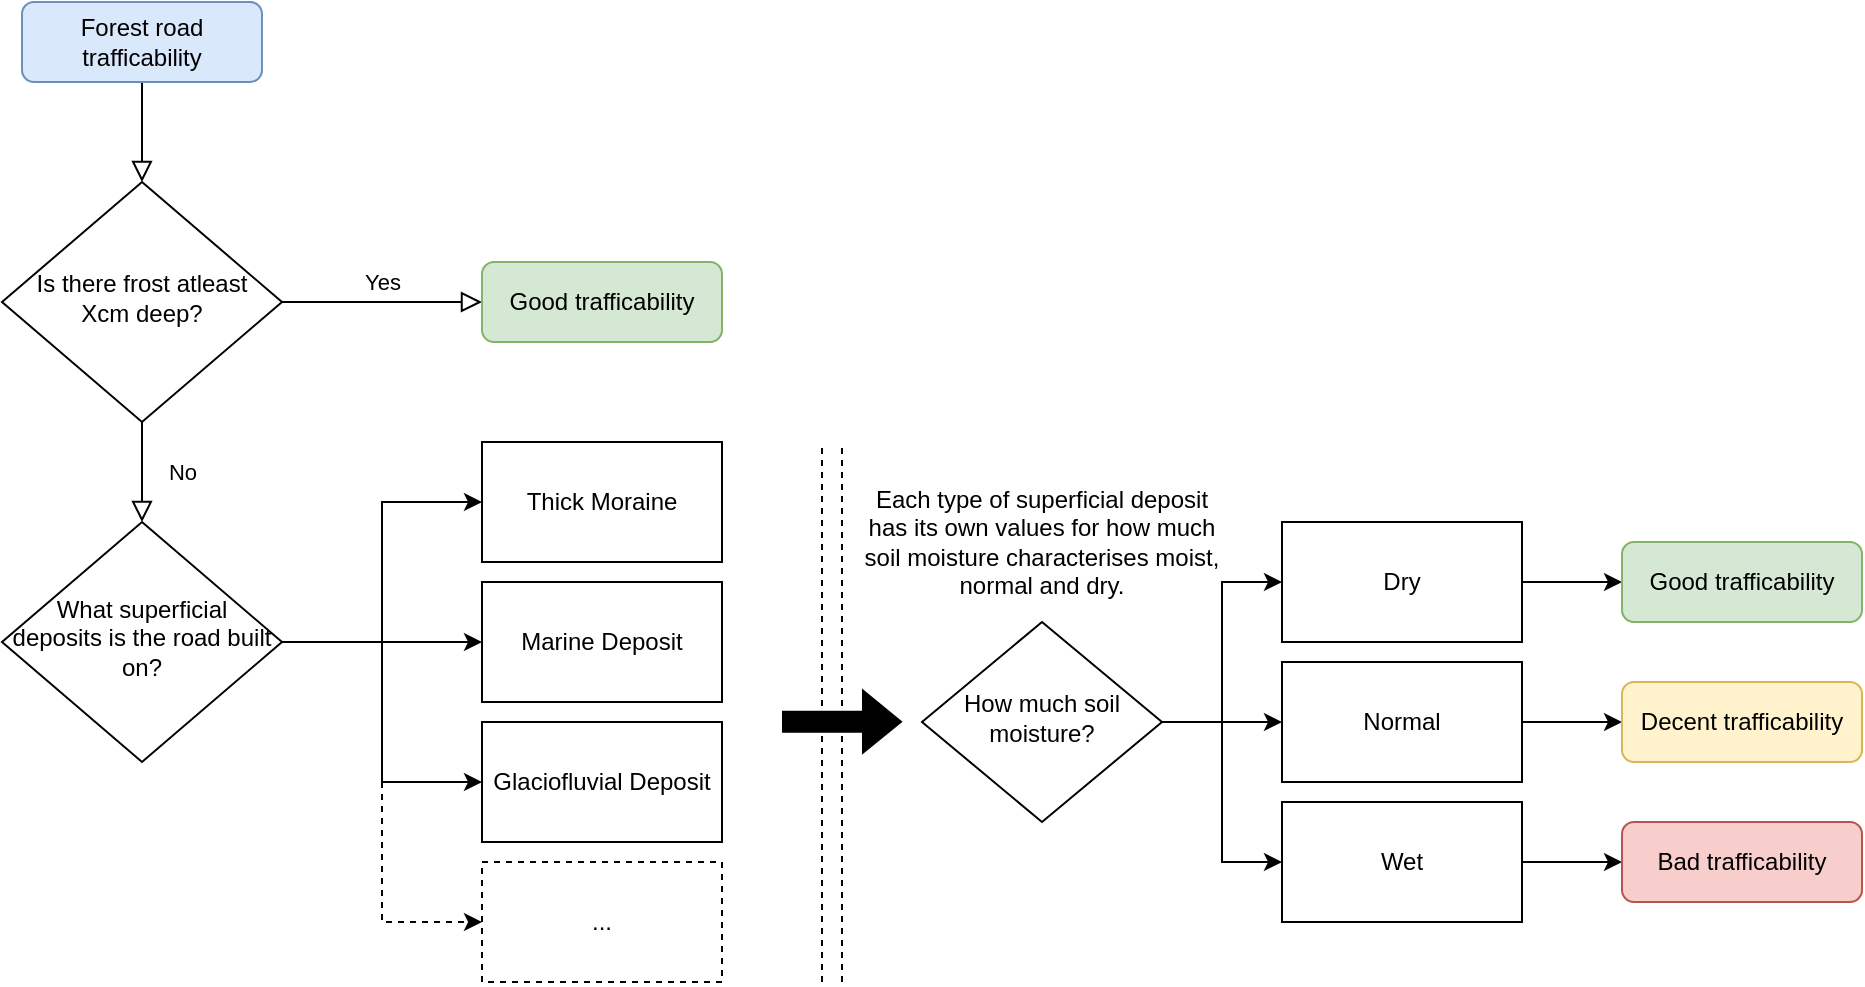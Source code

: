 <mxfile version="26.2.14">
  <diagram id="C5RBs43oDa-KdzZeNtuy" name="Page-1">
    <mxGraphModel dx="1078" dy="669" grid="1" gridSize="10" guides="1" tooltips="1" connect="1" arrows="1" fold="1" page="1" pageScale="1" pageWidth="827" pageHeight="1169" math="0" shadow="0">
      <root>
        <mxCell id="WIyWlLk6GJQsqaUBKTNV-0" />
        <mxCell id="WIyWlLk6GJQsqaUBKTNV-1" parent="WIyWlLk6GJQsqaUBKTNV-0" />
        <mxCell id="WIyWlLk6GJQsqaUBKTNV-2" value="" style="rounded=0;html=1;jettySize=auto;orthogonalLoop=1;fontSize=11;endArrow=block;endFill=0;endSize=8;strokeWidth=1;shadow=0;labelBackgroundColor=none;edgeStyle=orthogonalEdgeStyle;" parent="WIyWlLk6GJQsqaUBKTNV-1" source="WIyWlLk6GJQsqaUBKTNV-3" target="WIyWlLk6GJQsqaUBKTNV-6" edge="1">
          <mxGeometry relative="1" as="geometry" />
        </mxCell>
        <mxCell id="WIyWlLk6GJQsqaUBKTNV-3" value="Forest road trafficability" style="rounded=1;whiteSpace=wrap;html=1;fontSize=12;glass=0;strokeWidth=1;shadow=0;fillColor=#dae8fc;strokeColor=#6c8ebf;" parent="WIyWlLk6GJQsqaUBKTNV-1" vertex="1">
          <mxGeometry x="160" y="20" width="120" height="40" as="geometry" />
        </mxCell>
        <mxCell id="WIyWlLk6GJQsqaUBKTNV-4" value="No" style="rounded=0;html=1;jettySize=auto;orthogonalLoop=1;fontSize=11;endArrow=block;endFill=0;endSize=8;strokeWidth=1;shadow=0;labelBackgroundColor=none;edgeStyle=orthogonalEdgeStyle;" parent="WIyWlLk6GJQsqaUBKTNV-1" source="WIyWlLk6GJQsqaUBKTNV-6" target="WIyWlLk6GJQsqaUBKTNV-10" edge="1">
          <mxGeometry y="20" relative="1" as="geometry">
            <mxPoint as="offset" />
          </mxGeometry>
        </mxCell>
        <mxCell id="WIyWlLk6GJQsqaUBKTNV-5" value="Yes" style="edgeStyle=orthogonalEdgeStyle;rounded=0;html=1;jettySize=auto;orthogonalLoop=1;fontSize=11;endArrow=block;endFill=0;endSize=8;strokeWidth=1;shadow=0;labelBackgroundColor=none;" parent="WIyWlLk6GJQsqaUBKTNV-1" source="WIyWlLk6GJQsqaUBKTNV-6" target="WIyWlLk6GJQsqaUBKTNV-7" edge="1">
          <mxGeometry y="10" relative="1" as="geometry">
            <mxPoint as="offset" />
          </mxGeometry>
        </mxCell>
        <mxCell id="WIyWlLk6GJQsqaUBKTNV-6" value="&lt;font&gt;Is there frost atleast Xcm deep?&lt;/font&gt;" style="rhombus;whiteSpace=wrap;shadow=0;fontFamily=Helvetica;fontSize=12;align=center;strokeWidth=1;spacing=6;spacingTop=-4;html=1;" parent="WIyWlLk6GJQsqaUBKTNV-1" vertex="1">
          <mxGeometry x="150" y="110" width="140" height="120" as="geometry" />
        </mxCell>
        <mxCell id="WIyWlLk6GJQsqaUBKTNV-7" value="Good trafficability" style="rounded=1;whiteSpace=wrap;html=1;fontSize=12;glass=0;strokeWidth=1;shadow=0;fillColor=#d5e8d4;strokeColor=#82b366;" parent="WIyWlLk6GJQsqaUBKTNV-1" vertex="1">
          <mxGeometry x="390" y="150" width="120" height="40" as="geometry" />
        </mxCell>
        <mxCell id="4Eor0pQ1usvFQlvbtvJC-3" style="edgeStyle=orthogonalEdgeStyle;rounded=0;orthogonalLoop=1;jettySize=auto;html=1;exitX=1;exitY=0.5;exitDx=0;exitDy=0;entryX=0;entryY=0.5;entryDx=0;entryDy=0;" parent="WIyWlLk6GJQsqaUBKTNV-1" source="WIyWlLk6GJQsqaUBKTNV-10" target="4Eor0pQ1usvFQlvbtvJC-2" edge="1">
          <mxGeometry relative="1" as="geometry" />
        </mxCell>
        <mxCell id="4Eor0pQ1usvFQlvbtvJC-4" style="edgeStyle=orthogonalEdgeStyle;rounded=0;orthogonalLoop=1;jettySize=auto;html=1;entryX=0;entryY=0.5;entryDx=0;entryDy=0;exitX=1;exitY=0.5;exitDx=0;exitDy=0;" parent="WIyWlLk6GJQsqaUBKTNV-1" source="WIyWlLk6GJQsqaUBKTNV-10" target="4Eor0pQ1usvFQlvbtvJC-1" edge="1">
          <mxGeometry relative="1" as="geometry" />
        </mxCell>
        <mxCell id="4Eor0pQ1usvFQlvbtvJC-5" style="edgeStyle=orthogonalEdgeStyle;rounded=0;orthogonalLoop=1;jettySize=auto;html=1;entryX=0;entryY=0.5;entryDx=0;entryDy=0;exitX=1;exitY=0.5;exitDx=0;exitDy=0;" parent="WIyWlLk6GJQsqaUBKTNV-1" source="WIyWlLk6GJQsqaUBKTNV-10" target="4Eor0pQ1usvFQlvbtvJC-0" edge="1">
          <mxGeometry relative="1" as="geometry" />
        </mxCell>
        <mxCell id="pxBZ-uRh-rEfVsbDv6Dl-1" style="edgeStyle=orthogonalEdgeStyle;rounded=0;orthogonalLoop=1;jettySize=auto;html=1;entryX=0;entryY=0.5;entryDx=0;entryDy=0;dashed=1;" edge="1" parent="WIyWlLk6GJQsqaUBKTNV-1" source="WIyWlLk6GJQsqaUBKTNV-10" target="pxBZ-uRh-rEfVsbDv6Dl-0">
          <mxGeometry relative="1" as="geometry" />
        </mxCell>
        <mxCell id="WIyWlLk6GJQsqaUBKTNV-10" value="&lt;font&gt;What superficial deposits is the road built on?&lt;/font&gt;" style="rhombus;shadow=0;fontFamily=Helvetica;fontSize=12;align=center;strokeWidth=1;spacing=6;spacingTop=-4;rounded=0;arcSize=0;whiteSpace=wrap;html=1;" parent="WIyWlLk6GJQsqaUBKTNV-1" vertex="1">
          <mxGeometry x="150" y="280" width="140" height="120" as="geometry" />
        </mxCell>
        <mxCell id="4Eor0pQ1usvFQlvbtvJC-0" value="Thick Moraine" style="rounded=0;whiteSpace=wrap;html=1;" parent="WIyWlLk6GJQsqaUBKTNV-1" vertex="1">
          <mxGeometry x="390" y="240" width="120" height="60" as="geometry" />
        </mxCell>
        <mxCell id="4Eor0pQ1usvFQlvbtvJC-1" value="Marine Deposit" style="rounded=0;whiteSpace=wrap;html=1;" parent="WIyWlLk6GJQsqaUBKTNV-1" vertex="1">
          <mxGeometry x="390" y="310" width="120" height="60" as="geometry" />
        </mxCell>
        <mxCell id="4Eor0pQ1usvFQlvbtvJC-2" value="Glaciofluvial Deposit" style="rounded=0;whiteSpace=wrap;html=1;" parent="WIyWlLk6GJQsqaUBKTNV-1" vertex="1">
          <mxGeometry x="390" y="380" width="120" height="60" as="geometry" />
        </mxCell>
        <mxCell id="4Eor0pQ1usvFQlvbtvJC-6" value="" style="endArrow=none;dashed=1;html=1;rounded=0;" parent="WIyWlLk6GJQsqaUBKTNV-1" edge="1">
          <mxGeometry width="50" height="50" relative="1" as="geometry">
            <mxPoint x="560" y="510" as="sourcePoint" />
            <mxPoint x="560" y="240" as="targetPoint" />
          </mxGeometry>
        </mxCell>
        <mxCell id="4Eor0pQ1usvFQlvbtvJC-7" value="" style="shape=flexArrow;endArrow=classic;html=1;rounded=0;fillColor=#000000;" parent="WIyWlLk6GJQsqaUBKTNV-1" edge="1">
          <mxGeometry width="50" height="50" relative="1" as="geometry">
            <mxPoint x="540" y="379.86" as="sourcePoint" />
            <mxPoint x="600" y="379.86" as="targetPoint" />
          </mxGeometry>
        </mxCell>
        <mxCell id="4Eor0pQ1usvFQlvbtvJC-13" style="edgeStyle=orthogonalEdgeStyle;rounded=0;orthogonalLoop=1;jettySize=auto;html=1;entryX=0;entryY=0.5;entryDx=0;entryDy=0;" parent="WIyWlLk6GJQsqaUBKTNV-1" source="4Eor0pQ1usvFQlvbtvJC-9" target="4Eor0pQ1usvFQlvbtvJC-10" edge="1">
          <mxGeometry relative="1" as="geometry" />
        </mxCell>
        <mxCell id="4Eor0pQ1usvFQlvbtvJC-14" style="edgeStyle=orthogonalEdgeStyle;rounded=0;orthogonalLoop=1;jettySize=auto;html=1;entryX=0;entryY=0.5;entryDx=0;entryDy=0;" parent="WIyWlLk6GJQsqaUBKTNV-1" source="4Eor0pQ1usvFQlvbtvJC-9" target="4Eor0pQ1usvFQlvbtvJC-11" edge="1">
          <mxGeometry relative="1" as="geometry" />
        </mxCell>
        <mxCell id="4Eor0pQ1usvFQlvbtvJC-15" style="edgeStyle=orthogonalEdgeStyle;rounded=0;orthogonalLoop=1;jettySize=auto;html=1;entryX=0;entryY=0.5;entryDx=0;entryDy=0;" parent="WIyWlLk6GJQsqaUBKTNV-1" source="4Eor0pQ1usvFQlvbtvJC-9" target="4Eor0pQ1usvFQlvbtvJC-12" edge="1">
          <mxGeometry relative="1" as="geometry" />
        </mxCell>
        <mxCell id="4Eor0pQ1usvFQlvbtvJC-9" value="How much soil moisture?" style="rhombus;whiteSpace=wrap;html=1;shadow=0;fontFamily=Helvetica;fontSize=12;align=center;strokeWidth=1;spacing=6;spacingTop=-4;" parent="WIyWlLk6GJQsqaUBKTNV-1" vertex="1">
          <mxGeometry x="610" y="330" width="120" height="100" as="geometry" />
        </mxCell>
        <mxCell id="4Eor0pQ1usvFQlvbtvJC-22" style="edgeStyle=orthogonalEdgeStyle;rounded=0;orthogonalLoop=1;jettySize=auto;html=1;entryX=0;entryY=0.5;entryDx=0;entryDy=0;" parent="WIyWlLk6GJQsqaUBKTNV-1" source="4Eor0pQ1usvFQlvbtvJC-10" target="4Eor0pQ1usvFQlvbtvJC-17" edge="1">
          <mxGeometry relative="1" as="geometry" />
        </mxCell>
        <mxCell id="4Eor0pQ1usvFQlvbtvJC-10" value="Wet" style="rounded=0;whiteSpace=wrap;html=1;" parent="WIyWlLk6GJQsqaUBKTNV-1" vertex="1">
          <mxGeometry x="790" y="420" width="120" height="60" as="geometry" />
        </mxCell>
        <mxCell id="4Eor0pQ1usvFQlvbtvJC-20" style="edgeStyle=orthogonalEdgeStyle;rounded=0;orthogonalLoop=1;jettySize=auto;html=1;" parent="WIyWlLk6GJQsqaUBKTNV-1" source="4Eor0pQ1usvFQlvbtvJC-11" target="4Eor0pQ1usvFQlvbtvJC-18" edge="1">
          <mxGeometry relative="1" as="geometry" />
        </mxCell>
        <mxCell id="4Eor0pQ1usvFQlvbtvJC-11" value="Normal" style="rounded=0;whiteSpace=wrap;html=1;" parent="WIyWlLk6GJQsqaUBKTNV-1" vertex="1">
          <mxGeometry x="790" y="350" width="120" height="60" as="geometry" />
        </mxCell>
        <mxCell id="4Eor0pQ1usvFQlvbtvJC-21" style="edgeStyle=orthogonalEdgeStyle;rounded=0;orthogonalLoop=1;jettySize=auto;html=1;" parent="WIyWlLk6GJQsqaUBKTNV-1" source="4Eor0pQ1usvFQlvbtvJC-12" target="4Eor0pQ1usvFQlvbtvJC-19" edge="1">
          <mxGeometry relative="1" as="geometry" />
        </mxCell>
        <mxCell id="4Eor0pQ1usvFQlvbtvJC-12" value="Dry" style="rounded=0;whiteSpace=wrap;html=1;" parent="WIyWlLk6GJQsqaUBKTNV-1" vertex="1">
          <mxGeometry x="790" y="280" width="120" height="60" as="geometry" />
        </mxCell>
        <mxCell id="4Eor0pQ1usvFQlvbtvJC-17" value="Bad trafficability" style="rounded=1;whiteSpace=wrap;html=1;fontSize=12;glass=0;strokeWidth=1;shadow=0;fillColor=#f8cecc;strokeColor=#b85450;" parent="WIyWlLk6GJQsqaUBKTNV-1" vertex="1">
          <mxGeometry x="960" y="430" width="120" height="40" as="geometry" />
        </mxCell>
        <mxCell id="4Eor0pQ1usvFQlvbtvJC-18" value="Decent trafficability" style="rounded=1;whiteSpace=wrap;html=1;fontSize=12;glass=0;strokeWidth=1;shadow=0;fillColor=#fff2cc;strokeColor=#d6b656;" parent="WIyWlLk6GJQsqaUBKTNV-1" vertex="1">
          <mxGeometry x="960" y="360" width="120" height="40" as="geometry" />
        </mxCell>
        <mxCell id="4Eor0pQ1usvFQlvbtvJC-19" value="Good trafficability" style="rounded=1;whiteSpace=wrap;html=1;fontSize=12;glass=0;strokeWidth=1;shadow=0;fillColor=#d5e8d4;strokeColor=#82b366;" parent="WIyWlLk6GJQsqaUBKTNV-1" vertex="1">
          <mxGeometry x="960" y="290" width="120" height="40" as="geometry" />
        </mxCell>
        <mxCell id="4Eor0pQ1usvFQlvbtvJC-23" value="" style="endArrow=none;dashed=1;html=1;rounded=0;" parent="WIyWlLk6GJQsqaUBKTNV-1" edge="1">
          <mxGeometry width="50" height="50" relative="1" as="geometry">
            <mxPoint x="570" y="510" as="sourcePoint" />
            <mxPoint x="570" y="240" as="targetPoint" />
          </mxGeometry>
        </mxCell>
        <mxCell id="4Eor0pQ1usvFQlvbtvJC-27" value="&lt;div&gt;Each type of superficial deposit has its own values ​​for how much soil moisture characterises moist, normal and dry.&lt;/div&gt;" style="text;html=1;align=center;verticalAlign=middle;whiteSpace=wrap;rounded=0;" parent="WIyWlLk6GJQsqaUBKTNV-1" vertex="1">
          <mxGeometry x="580" y="250" width="180" height="80" as="geometry" />
        </mxCell>
        <mxCell id="pxBZ-uRh-rEfVsbDv6Dl-0" value="..." style="rounded=0;whiteSpace=wrap;html=1;dashed=1;" vertex="1" parent="WIyWlLk6GJQsqaUBKTNV-1">
          <mxGeometry x="390" y="450" width="120" height="60" as="geometry" />
        </mxCell>
      </root>
    </mxGraphModel>
  </diagram>
</mxfile>
